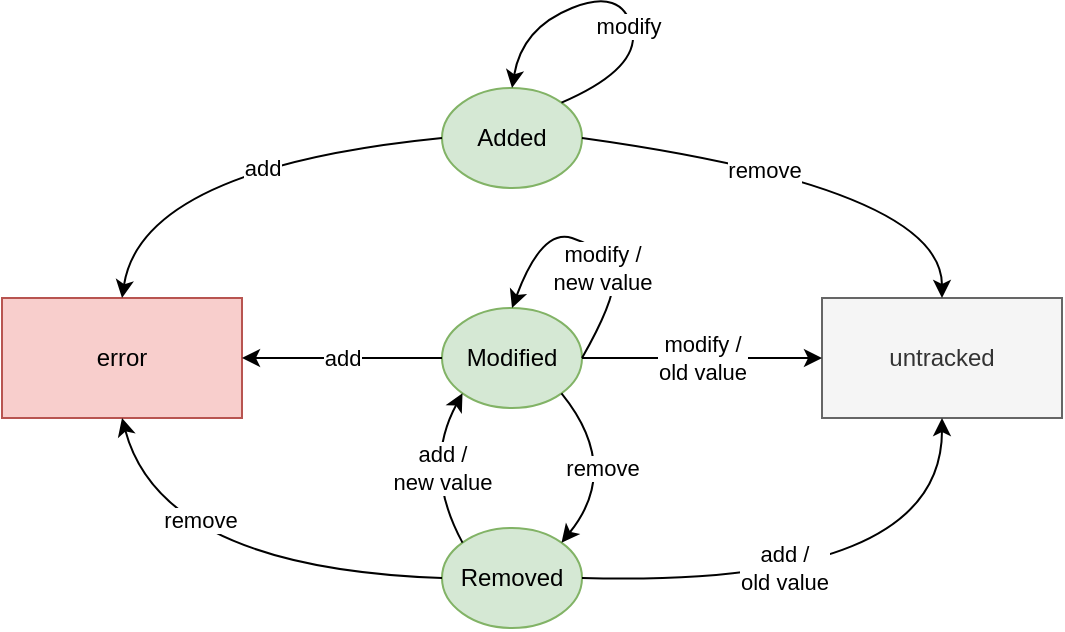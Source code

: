 <mxfile version="21.1.1" type="device">
  <diagram name="Seite-1" id="kQz5wrokmIZP_kxzHKaK">
    <mxGraphModel dx="1430" dy="788" grid="1" gridSize="10" guides="1" tooltips="1" connect="1" arrows="1" fold="1" page="1" pageScale="1" pageWidth="827" pageHeight="1169" math="0" shadow="0">
      <root>
        <mxCell id="0" />
        <mxCell id="1" parent="0" />
        <mxCell id="Ot1c8mI25hrCOPRnf9G1-1" value="Added" style="ellipse;whiteSpace=wrap;html=1;fillColor=#d5e8d4;strokeColor=#82b366;" vertex="1" parent="1">
          <mxGeometry x="230" y="80" width="70" height="50" as="geometry" />
        </mxCell>
        <mxCell id="Ot1c8mI25hrCOPRnf9G1-2" value="Modified" style="ellipse;whiteSpace=wrap;html=1;fillColor=#d5e8d4;strokeColor=#82b366;" vertex="1" parent="1">
          <mxGeometry x="230" y="190" width="70" height="50" as="geometry" />
        </mxCell>
        <mxCell id="Ot1c8mI25hrCOPRnf9G1-3" value="Removed" style="ellipse;whiteSpace=wrap;html=1;fillColor=#d5e8d4;strokeColor=#82b366;" vertex="1" parent="1">
          <mxGeometry x="230" y="300" width="70" height="50" as="geometry" />
        </mxCell>
        <mxCell id="Ot1c8mI25hrCOPRnf9G1-5" value="untracked" style="rounded=0;whiteSpace=wrap;html=1;fillColor=#f5f5f5;fontColor=#333333;strokeColor=#666666;" vertex="1" parent="1">
          <mxGeometry x="420" y="185" width="120" height="60" as="geometry" />
        </mxCell>
        <mxCell id="Ot1c8mI25hrCOPRnf9G1-6" value="error" style="rounded=0;whiteSpace=wrap;html=1;fillColor=#f8cecc;strokeColor=#b85450;" vertex="1" parent="1">
          <mxGeometry x="10" y="185" width="120" height="60" as="geometry" />
        </mxCell>
        <mxCell id="Ot1c8mI25hrCOPRnf9G1-9" value="" style="endArrow=classic;html=1;entryX=0.5;entryY=0;entryDx=0;entryDy=0;curved=1;exitX=1;exitY=0.5;exitDx=0;exitDy=0;" edge="1" parent="1" source="Ot1c8mI25hrCOPRnf9G1-1" target="Ot1c8mI25hrCOPRnf9G1-5">
          <mxGeometry relative="1" as="geometry">
            <mxPoint x="420" y="290" as="sourcePoint" />
            <mxPoint x="520" y="290" as="targetPoint" />
            <Array as="points">
              <mxPoint x="480" y="130" />
            </Array>
          </mxGeometry>
        </mxCell>
        <mxCell id="Ot1c8mI25hrCOPRnf9G1-10" value="remove" style="edgeLabel;resizable=0;html=1;align=center;verticalAlign=middle;" connectable="0" vertex="1" parent="Ot1c8mI25hrCOPRnf9G1-9">
          <mxGeometry relative="1" as="geometry">
            <mxPoint x="-27" y="-1" as="offset" />
          </mxGeometry>
        </mxCell>
        <mxCell id="Ot1c8mI25hrCOPRnf9G1-12" value="" style="endArrow=classic;html=1;exitX=1;exitY=0;exitDx=0;exitDy=0;entryX=0.5;entryY=0;entryDx=0;entryDy=0;curved=1;" edge="1" parent="1" source="Ot1c8mI25hrCOPRnf9G1-1" target="Ot1c8mI25hrCOPRnf9G1-1">
          <mxGeometry relative="1" as="geometry">
            <mxPoint x="420" y="290" as="sourcePoint" />
            <mxPoint x="370" y="20" as="targetPoint" />
            <Array as="points">
              <mxPoint x="330" y="70" />
              <mxPoint x="320" y="30" />
              <mxPoint x="270" y="50" />
            </Array>
          </mxGeometry>
        </mxCell>
        <mxCell id="Ot1c8mI25hrCOPRnf9G1-13" value="modify" style="edgeLabel;resizable=0;html=1;align=center;verticalAlign=middle;" connectable="0" vertex="1" parent="Ot1c8mI25hrCOPRnf9G1-12">
          <mxGeometry relative="1" as="geometry">
            <mxPoint x="3" y="18" as="offset" />
          </mxGeometry>
        </mxCell>
        <mxCell id="Ot1c8mI25hrCOPRnf9G1-14" value="" style="endArrow=classic;html=1;exitX=0;exitY=0.5;exitDx=0;exitDy=0;entryX=0.5;entryY=0;entryDx=0;entryDy=0;curved=1;" edge="1" parent="1" source="Ot1c8mI25hrCOPRnf9G1-1" target="Ot1c8mI25hrCOPRnf9G1-6">
          <mxGeometry relative="1" as="geometry">
            <mxPoint x="380" y="290" as="sourcePoint" />
            <mxPoint x="480" y="290" as="targetPoint" />
            <Array as="points">
              <mxPoint x="80" y="120" />
            </Array>
          </mxGeometry>
        </mxCell>
        <mxCell id="Ot1c8mI25hrCOPRnf9G1-15" value="add" style="edgeLabel;resizable=0;html=1;align=center;verticalAlign=middle;" connectable="0" vertex="1" parent="Ot1c8mI25hrCOPRnf9G1-14">
          <mxGeometry relative="1" as="geometry">
            <mxPoint x="18" y="4" as="offset" />
          </mxGeometry>
        </mxCell>
        <mxCell id="Ot1c8mI25hrCOPRnf9G1-16" value="" style="endArrow=classic;html=1;exitX=1;exitY=0.5;exitDx=0;exitDy=0;curved=1;entryX=0.5;entryY=0;entryDx=0;entryDy=0;" edge="1" parent="1" source="Ot1c8mI25hrCOPRnf9G1-2" target="Ot1c8mI25hrCOPRnf9G1-2">
          <mxGeometry relative="1" as="geometry">
            <mxPoint x="420" y="290" as="sourcePoint" />
            <mxPoint x="280" y="150" as="targetPoint" />
            <Array as="points">
              <mxPoint x="320" y="180" />
              <mxPoint x="310" y="160" />
              <mxPoint x="280" y="150" />
            </Array>
          </mxGeometry>
        </mxCell>
        <mxCell id="Ot1c8mI25hrCOPRnf9G1-17" value="&lt;div&gt;modify /&lt;/div&gt;&lt;div&gt;new value&lt;br&gt;&lt;/div&gt;" style="edgeLabel;resizable=0;html=1;align=center;verticalAlign=middle;" connectable="0" vertex="1" parent="Ot1c8mI25hrCOPRnf9G1-16">
          <mxGeometry relative="1" as="geometry">
            <mxPoint x="5" y="12" as="offset" />
          </mxGeometry>
        </mxCell>
        <mxCell id="Ot1c8mI25hrCOPRnf9G1-18" value="" style="endArrow=classic;html=1;rounded=0;exitX=1;exitY=0.5;exitDx=0;exitDy=0;entryX=0;entryY=0.5;entryDx=0;entryDy=0;" edge="1" parent="1" source="Ot1c8mI25hrCOPRnf9G1-2" target="Ot1c8mI25hrCOPRnf9G1-5">
          <mxGeometry relative="1" as="geometry">
            <mxPoint x="420" y="290" as="sourcePoint" />
            <mxPoint x="520" y="290" as="targetPoint" />
          </mxGeometry>
        </mxCell>
        <mxCell id="Ot1c8mI25hrCOPRnf9G1-19" value="modify / &lt;br&gt;old value" style="edgeLabel;resizable=0;html=1;align=center;verticalAlign=middle;" connectable="0" vertex="1" parent="Ot1c8mI25hrCOPRnf9G1-18">
          <mxGeometry relative="1" as="geometry" />
        </mxCell>
        <mxCell id="Ot1c8mI25hrCOPRnf9G1-20" value="" style="endArrow=classic;html=1;exitX=1;exitY=0.5;exitDx=0;exitDy=0;entryX=0.5;entryY=1;entryDx=0;entryDy=0;curved=1;" edge="1" parent="1" source="Ot1c8mI25hrCOPRnf9G1-3" target="Ot1c8mI25hrCOPRnf9G1-5">
          <mxGeometry relative="1" as="geometry">
            <mxPoint x="420" y="290" as="sourcePoint" />
            <mxPoint x="520" y="290" as="targetPoint" />
            <Array as="points">
              <mxPoint x="480" y="330" />
            </Array>
          </mxGeometry>
        </mxCell>
        <mxCell id="Ot1c8mI25hrCOPRnf9G1-21" value="add / &lt;br&gt;old value" style="edgeLabel;resizable=0;html=1;align=center;verticalAlign=middle;" connectable="0" vertex="1" parent="Ot1c8mI25hrCOPRnf9G1-20">
          <mxGeometry relative="1" as="geometry">
            <mxPoint x="-32" y="-9" as="offset" />
          </mxGeometry>
        </mxCell>
        <mxCell id="Ot1c8mI25hrCOPRnf9G1-22" value="" style="endArrow=classic;html=1;exitX=0;exitY=0;exitDx=0;exitDy=0;entryX=0;entryY=1;entryDx=0;entryDy=0;curved=1;" edge="1" parent="1" source="Ot1c8mI25hrCOPRnf9G1-3" target="Ot1c8mI25hrCOPRnf9G1-2">
          <mxGeometry relative="1" as="geometry">
            <mxPoint x="260" y="279.66" as="sourcePoint" />
            <mxPoint x="360" y="279.66" as="targetPoint" />
            <Array as="points">
              <mxPoint x="220" y="270" />
            </Array>
          </mxGeometry>
        </mxCell>
        <mxCell id="Ot1c8mI25hrCOPRnf9G1-23" value="add /&lt;br&gt;new value" style="edgeLabel;resizable=0;html=1;align=center;verticalAlign=middle;" connectable="0" vertex="1" parent="Ot1c8mI25hrCOPRnf9G1-22">
          <mxGeometry relative="1" as="geometry">
            <mxPoint x="10" as="offset" />
          </mxGeometry>
        </mxCell>
        <mxCell id="Ot1c8mI25hrCOPRnf9G1-24" value="" style="endArrow=classic;html=1;exitX=1;exitY=1;exitDx=0;exitDy=0;curved=1;entryX=1;entryY=0;entryDx=0;entryDy=0;" edge="1" parent="1" source="Ot1c8mI25hrCOPRnf9G1-2" target="Ot1c8mI25hrCOPRnf9G1-3">
          <mxGeometry relative="1" as="geometry">
            <mxPoint x="420" y="290" as="sourcePoint" />
            <mxPoint x="520" y="290" as="targetPoint" />
            <Array as="points">
              <mxPoint x="320" y="270" />
            </Array>
          </mxGeometry>
        </mxCell>
        <mxCell id="Ot1c8mI25hrCOPRnf9G1-25" value="remove" style="edgeLabel;resizable=0;html=1;align=center;verticalAlign=middle;" connectable="0" vertex="1" parent="Ot1c8mI25hrCOPRnf9G1-24">
          <mxGeometry relative="1" as="geometry">
            <mxPoint x="-10" as="offset" />
          </mxGeometry>
        </mxCell>
        <mxCell id="Ot1c8mI25hrCOPRnf9G1-26" value="" style="endArrow=classic;html=1;exitX=0;exitY=0.5;exitDx=0;exitDy=0;entryX=0.5;entryY=1;entryDx=0;entryDy=0;curved=1;" edge="1" parent="1" source="Ot1c8mI25hrCOPRnf9G1-3" target="Ot1c8mI25hrCOPRnf9G1-6">
          <mxGeometry relative="1" as="geometry">
            <mxPoint x="380" y="290" as="sourcePoint" />
            <mxPoint x="480" y="290" as="targetPoint" />
            <Array as="points">
              <mxPoint x="90" y="320" />
            </Array>
          </mxGeometry>
        </mxCell>
        <mxCell id="Ot1c8mI25hrCOPRnf9G1-27" value="remove" style="edgeLabel;resizable=0;html=1;align=center;verticalAlign=middle;" connectable="0" vertex="1" parent="Ot1c8mI25hrCOPRnf9G1-26">
          <mxGeometry relative="1" as="geometry">
            <mxPoint x="-12" y="-25" as="offset" />
          </mxGeometry>
        </mxCell>
        <mxCell id="Ot1c8mI25hrCOPRnf9G1-29" value="" style="endArrow=classic;html=1;rounded=0;exitX=0;exitY=0.5;exitDx=0;exitDy=0;entryX=1;entryY=0.5;entryDx=0;entryDy=0;" edge="1" parent="1" source="Ot1c8mI25hrCOPRnf9G1-2" target="Ot1c8mI25hrCOPRnf9G1-6">
          <mxGeometry relative="1" as="geometry">
            <mxPoint x="380" y="290" as="sourcePoint" />
            <mxPoint x="480" y="290" as="targetPoint" />
          </mxGeometry>
        </mxCell>
        <mxCell id="Ot1c8mI25hrCOPRnf9G1-30" value="add" style="edgeLabel;resizable=0;html=1;align=center;verticalAlign=middle;" connectable="0" vertex="1" parent="Ot1c8mI25hrCOPRnf9G1-29">
          <mxGeometry relative="1" as="geometry" />
        </mxCell>
      </root>
    </mxGraphModel>
  </diagram>
</mxfile>
